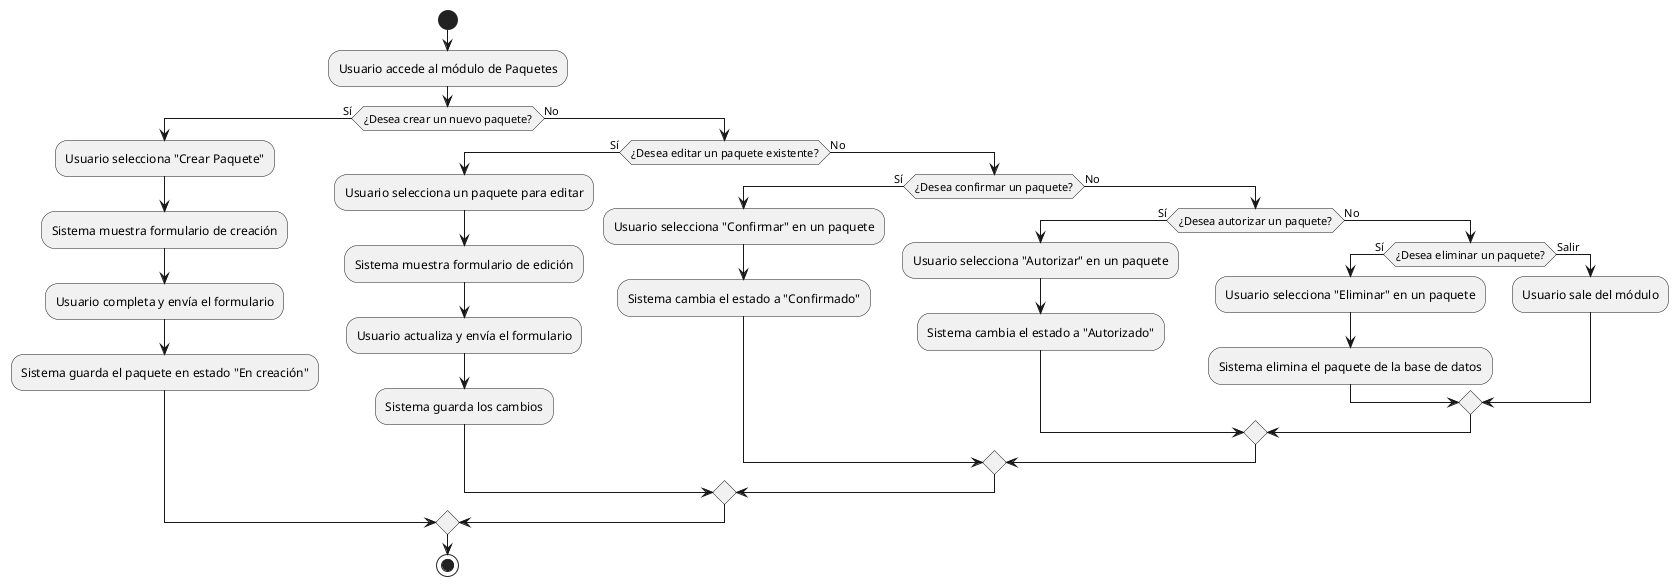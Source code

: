 @startuml

start

:Usuario accede al módulo de Paquetes;

if (¿Desea crear un nuevo paquete?) then (Sí)
  :Usuario selecciona "Crear Paquete";
  :Sistema muestra formulario de creación;
  :Usuario completa y envía el formulario;
  :Sistema guarda el paquete en estado "En creación";
else (No)
  if (¿Desea editar un paquete existente?) then (Sí)
    :Usuario selecciona un paquete para editar;
    :Sistema muestra formulario de edición;
    :Usuario actualiza y envía el formulario;
    :Sistema guarda los cambios;
  else (No)
    if (¿Desea confirmar un paquete?) then (Sí)
      :Usuario selecciona "Confirmar" en un paquete;
      :Sistema cambia el estado a "Confirmado";
    else (No)
      if (¿Desea autorizar un paquete?) then (Sí)
        :Usuario selecciona "Autorizar" en un paquete;
        :Sistema cambia el estado a "Autorizado";
      else (No)
        if (¿Desea eliminar un paquete?) then (Sí)
          :Usuario selecciona "Eliminar" en un paquete;
          :Sistema elimina el paquete de la base de datos;
        else (Salir)
          :Usuario sale del módulo;
        endif
      endif
    endif
  endif
endif

stop

@enduml